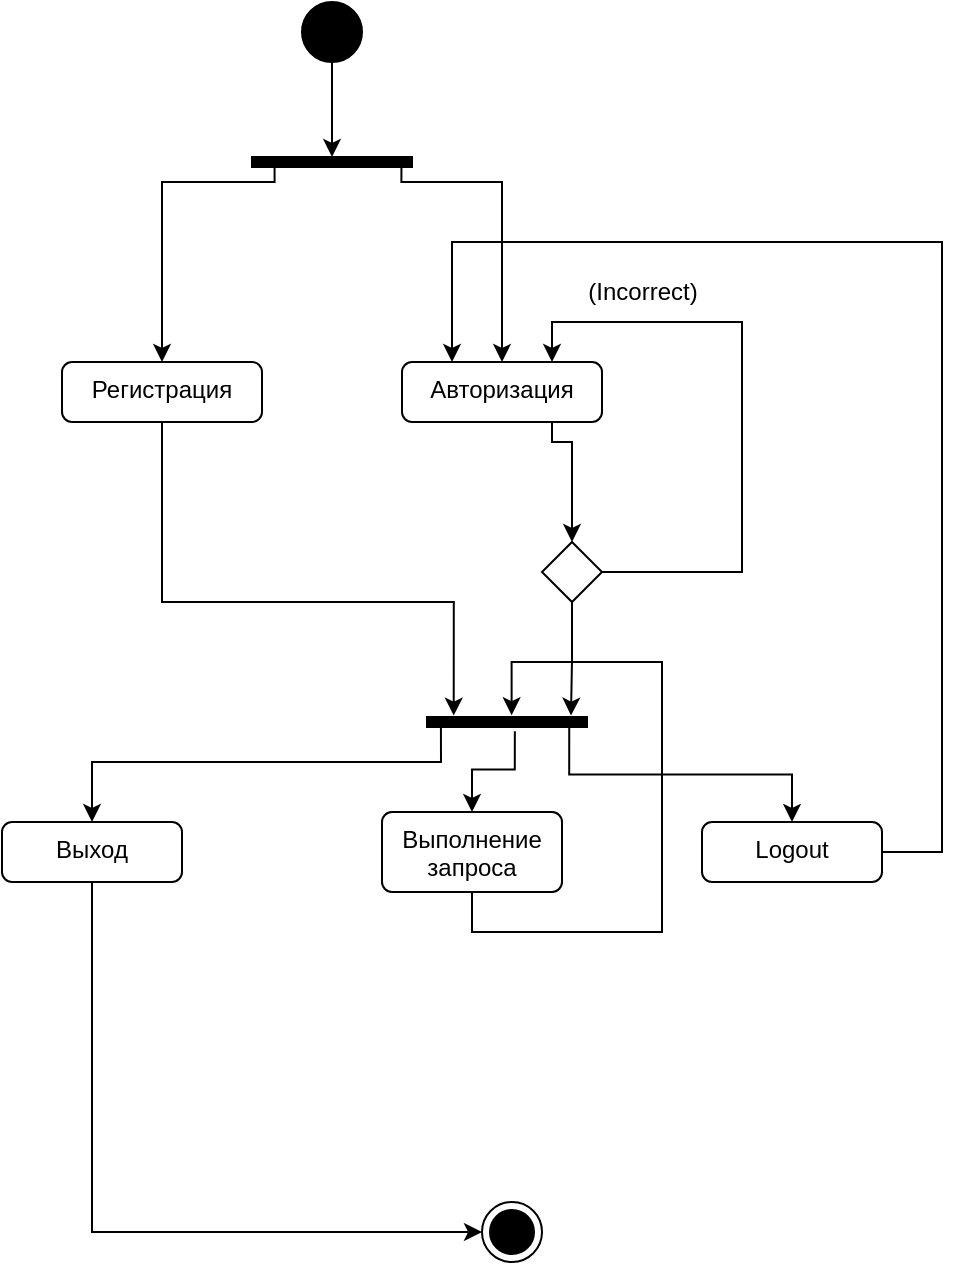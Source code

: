 <mxfile version="21.1.5" type="device">
  <diagram name="Страница 1" id="gmkHwQTcVj1dkQjCzml6">
    <mxGraphModel dx="1050" dy="573" grid="1" gridSize="10" guides="1" tooltips="1" connect="1" arrows="1" fold="1" page="1" pageScale="1" pageWidth="827" pageHeight="1169" math="0" shadow="0">
      <root>
        <mxCell id="0" />
        <mxCell id="1" parent="0" />
        <mxCell id="3z98R1lWK_YbLieF3mV3-7" style="edgeStyle=orthogonalEdgeStyle;rounded=0;orthogonalLoop=1;jettySize=auto;html=1;exitX=0.5;exitY=1;exitDx=0;exitDy=0;" parent="1" source="3z98R1lWK_YbLieF3mV3-2" target="3z98R1lWK_YbLieF3mV3-6" edge="1">
          <mxGeometry relative="1" as="geometry" />
        </mxCell>
        <mxCell id="3z98R1lWK_YbLieF3mV3-2" value="" style="ellipse;fillColor=strokeColor;html=1;" parent="1" vertex="1">
          <mxGeometry x="230" y="30" width="30" height="30" as="geometry" />
        </mxCell>
        <mxCell id="3z98R1lWK_YbLieF3mV3-27" style="edgeStyle=orthogonalEdgeStyle;rounded=0;orthogonalLoop=1;jettySize=auto;html=1;exitX=0.5;exitY=1;exitDx=0;exitDy=0;entryX=-0.14;entryY=0.833;entryDx=0;entryDy=0;entryPerimeter=0;" parent="1" source="3z98R1lWK_YbLieF3mV3-4" target="3z98R1lWK_YbLieF3mV3-26" edge="1">
          <mxGeometry relative="1" as="geometry">
            <Array as="points">
              <mxPoint x="160" y="330" />
              <mxPoint x="306" y="330" />
            </Array>
          </mxGeometry>
        </mxCell>
        <mxCell id="3z98R1lWK_YbLieF3mV3-4" value="Регистрация" style="html=1;align=center;verticalAlign=top;rounded=1;absoluteArcSize=1;arcSize=10;dashed=0;whiteSpace=wrap;" parent="1" vertex="1">
          <mxGeometry x="110" y="210" width="100" height="30" as="geometry" />
        </mxCell>
        <mxCell id="3z98R1lWK_YbLieF3mV3-6" value="" style="html=1;points=[];perimeter=orthogonalPerimeter;fillColor=strokeColor;rotation=90;" parent="1" vertex="1">
          <mxGeometry x="242.5" y="70" width="5" height="80" as="geometry" />
        </mxCell>
        <mxCell id="3z98R1lWK_YbLieF3mV3-10" style="edgeStyle=orthogonalEdgeStyle;rounded=0;orthogonalLoop=1;jettySize=auto;html=1;entryX=0.5;entryY=0;entryDx=0;entryDy=0;exitX=0.82;exitY=0.859;exitDx=0;exitDy=0;exitPerimeter=0;" parent="1" source="3z98R1lWK_YbLieF3mV3-6" target="3z98R1lWK_YbLieF3mV3-4" edge="1">
          <mxGeometry relative="1" as="geometry">
            <mxPoint x="140" y="130" as="sourcePoint" />
            <mxPoint x="211" y="102" as="targetPoint" />
            <Array as="points">
              <mxPoint x="216" y="120" />
              <mxPoint x="160" y="120" />
            </Array>
          </mxGeometry>
        </mxCell>
        <mxCell id="3z98R1lWK_YbLieF3mV3-17" style="edgeStyle=orthogonalEdgeStyle;rounded=0;orthogonalLoop=1;jettySize=auto;html=1;exitX=0.75;exitY=1;exitDx=0;exitDy=0;entryX=0.5;entryY=0;entryDx=0;entryDy=0;" parent="1" source="3z98R1lWK_YbLieF3mV3-11" target="3z98R1lWK_YbLieF3mV3-16" edge="1">
          <mxGeometry relative="1" as="geometry">
            <Array as="points">
              <mxPoint x="365" y="250" />
            </Array>
          </mxGeometry>
        </mxCell>
        <mxCell id="3z98R1lWK_YbLieF3mV3-11" value="Авторизация" style="html=1;align=center;verticalAlign=top;rounded=1;absoluteArcSize=1;arcSize=10;dashed=0;whiteSpace=wrap;" parent="1" vertex="1">
          <mxGeometry x="280" y="210" width="100" height="30" as="geometry" />
        </mxCell>
        <mxCell id="3z98R1lWK_YbLieF3mV3-12" style="edgeStyle=orthogonalEdgeStyle;rounded=0;orthogonalLoop=1;jettySize=auto;html=1;exitX=1.033;exitY=0.066;exitDx=0;exitDy=0;exitPerimeter=0;entryX=0.5;entryY=0;entryDx=0;entryDy=0;" parent="1" source="3z98R1lWK_YbLieF3mV3-6" target="3z98R1lWK_YbLieF3mV3-11" edge="1">
          <mxGeometry relative="1" as="geometry">
            <mxPoint x="224" y="126" as="sourcePoint" />
            <mxPoint x="350" y="190" as="targetPoint" />
            <Array as="points">
              <mxPoint x="280" y="120" />
              <mxPoint x="330" y="120" />
            </Array>
          </mxGeometry>
        </mxCell>
        <mxCell id="3z98R1lWK_YbLieF3mV3-18" style="edgeStyle=orthogonalEdgeStyle;rounded=0;orthogonalLoop=1;jettySize=auto;html=1;exitX=1;exitY=0.5;exitDx=0;exitDy=0;entryX=0.75;entryY=0;entryDx=0;entryDy=0;" parent="1" source="3z98R1lWK_YbLieF3mV3-16" target="3z98R1lWK_YbLieF3mV3-11" edge="1">
          <mxGeometry relative="1" as="geometry">
            <Array as="points">
              <mxPoint x="450" y="315" />
              <mxPoint x="450" y="190" />
              <mxPoint x="355" y="190" />
            </Array>
          </mxGeometry>
        </mxCell>
        <mxCell id="3z98R1lWK_YbLieF3mV3-24" style="edgeStyle=orthogonalEdgeStyle;rounded=0;orthogonalLoop=1;jettySize=auto;html=1;exitX=0.5;exitY=1;exitDx=0;exitDy=0;entryX=-0.14;entryY=0.1;entryDx=0;entryDy=0;entryPerimeter=0;" parent="1" source="3z98R1lWK_YbLieF3mV3-16" target="3z98R1lWK_YbLieF3mV3-26" edge="1">
          <mxGeometry relative="1" as="geometry">
            <mxPoint x="365" y="380" as="targetPoint" />
          </mxGeometry>
        </mxCell>
        <mxCell id="3z98R1lWK_YbLieF3mV3-16" value="" style="rhombus;" parent="1" vertex="1">
          <mxGeometry x="350" y="300" width="30" height="30" as="geometry" />
        </mxCell>
        <mxCell id="3z98R1lWK_YbLieF3mV3-19" value="(Incorrect)" style="text;html=1;align=center;verticalAlign=middle;resizable=0;points=[];autosize=1;strokeColor=none;fillColor=none;rotation=0;" parent="1" vertex="1">
          <mxGeometry x="360" y="160" width="80" height="30" as="geometry" />
        </mxCell>
        <mxCell id="3z98R1lWK_YbLieF3mV3-25" value="" style="ellipse;html=1;shape=endState;fillColor=strokeColor;" parent="1" vertex="1">
          <mxGeometry x="320" y="630" width="30" height="30" as="geometry" />
        </mxCell>
        <mxCell id="3z98R1lWK_YbLieF3mV3-26" value="" style="html=1;points=[];perimeter=orthogonalPerimeter;fillColor=strokeColor;rotation=90;" parent="1" vertex="1">
          <mxGeometry x="330" y="350" width="5" height="80" as="geometry" />
        </mxCell>
        <mxCell id="3z98R1lWK_YbLieF3mV3-29" style="edgeStyle=orthogonalEdgeStyle;rounded=0;orthogonalLoop=1;jettySize=auto;html=1;entryX=0.5;entryY=0;entryDx=0;entryDy=0;exitX=1.033;exitY=0.913;exitDx=0;exitDy=0;exitPerimeter=0;" parent="1" source="3z98R1lWK_YbLieF3mV3-26" target="3z98R1lWK_YbLieF3mV3-28" edge="1">
          <mxGeometry relative="1" as="geometry">
            <mxPoint x="110" y="389" as="sourcePoint" />
            <Array as="points">
              <mxPoint x="300" y="410" />
              <mxPoint x="125" y="410" />
            </Array>
          </mxGeometry>
        </mxCell>
        <mxCell id="3z98R1lWK_YbLieF3mV3-30" style="edgeStyle=orthogonalEdgeStyle;rounded=0;orthogonalLoop=1;jettySize=auto;html=1;exitX=0.5;exitY=1;exitDx=0;exitDy=0;entryX=0;entryY=0.5;entryDx=0;entryDy=0;" parent="1" source="3z98R1lWK_YbLieF3mV3-28" target="3z98R1lWK_YbLieF3mV3-25" edge="1">
          <mxGeometry relative="1" as="geometry" />
        </mxCell>
        <mxCell id="3z98R1lWK_YbLieF3mV3-28" value="Выход" style="html=1;align=center;verticalAlign=top;rounded=1;absoluteArcSize=1;arcSize=10;dashed=0;whiteSpace=wrap;" parent="1" vertex="1">
          <mxGeometry x="80" y="440" width="90" height="30" as="geometry" />
        </mxCell>
        <mxCell id="3z98R1lWK_YbLieF3mV3-33" style="edgeStyle=orthogonalEdgeStyle;rounded=0;orthogonalLoop=1;jettySize=auto;html=1;exitX=1;exitY=0.5;exitDx=0;exitDy=0;entryX=0.25;entryY=0;entryDx=0;entryDy=0;" parent="1" source="3z98R1lWK_YbLieF3mV3-31" target="3z98R1lWK_YbLieF3mV3-11" edge="1">
          <mxGeometry relative="1" as="geometry">
            <mxPoint x="520" y="120" as="targetPoint" />
            <Array as="points">
              <mxPoint x="550" y="455" />
              <mxPoint x="550" y="150" />
              <mxPoint x="305" y="150" />
            </Array>
          </mxGeometry>
        </mxCell>
        <mxCell id="T4KvEUZQm4I9WKevcf9Y-1" style="edgeStyle=orthogonalEdgeStyle;rounded=0;orthogonalLoop=1;jettySize=auto;html=1;entryX=0.5;entryY=0;entryDx=0;entryDy=0;exitX=0.94;exitY=0.111;exitDx=0;exitDy=0;exitPerimeter=0;" edge="1" parent="1" source="3z98R1lWK_YbLieF3mV3-26" target="3z98R1lWK_YbLieF3mV3-31">
          <mxGeometry relative="1" as="geometry">
            <mxPoint x="410" y="390" as="targetPoint" />
            <mxPoint x="370" y="410" as="sourcePoint" />
          </mxGeometry>
        </mxCell>
        <mxCell id="3z98R1lWK_YbLieF3mV3-31" value="Logout" style="html=1;align=center;verticalAlign=top;rounded=1;absoluteArcSize=1;arcSize=10;dashed=0;whiteSpace=wrap;" parent="1" vertex="1">
          <mxGeometry x="430" y="440" width="90" height="30" as="geometry" />
        </mxCell>
        <mxCell id="T4KvEUZQm4I9WKevcf9Y-2" style="edgeStyle=orthogonalEdgeStyle;rounded=0;orthogonalLoop=1;jettySize=auto;html=1;exitX=1.42;exitY=0.451;exitDx=0;exitDy=0;exitPerimeter=0;entryX=0.5;entryY=0;entryDx=0;entryDy=0;" edge="1" parent="1" source="3z98R1lWK_YbLieF3mV3-26" target="3z98R1lWK_YbLieF3mV3-34">
          <mxGeometry relative="1" as="geometry">
            <mxPoint x="420" y="520" as="sourcePoint" />
            <mxPoint x="310" y="510" as="targetPoint" />
          </mxGeometry>
        </mxCell>
        <mxCell id="T4KvEUZQm4I9WKevcf9Y-3" style="edgeStyle=orthogonalEdgeStyle;rounded=0;orthogonalLoop=1;jettySize=auto;html=1;exitX=0.5;exitY=1;exitDx=0;exitDy=0;entryX=-0.18;entryY=0.471;entryDx=0;entryDy=0;entryPerimeter=0;" edge="1" parent="1" source="3z98R1lWK_YbLieF3mV3-34" target="3z98R1lWK_YbLieF3mV3-26">
          <mxGeometry relative="1" as="geometry">
            <mxPoint x="390" y="280" as="targetPoint" />
            <Array as="points">
              <mxPoint x="315" y="495" />
              <mxPoint x="410" y="495" />
              <mxPoint x="410" y="360" />
              <mxPoint x="335" y="360" />
            </Array>
          </mxGeometry>
        </mxCell>
        <mxCell id="3z98R1lWK_YbLieF3mV3-34" value="Выполнение запроса" style="html=1;align=center;verticalAlign=top;rounded=1;absoluteArcSize=1;arcSize=10;dashed=0;whiteSpace=wrap;" parent="1" vertex="1">
          <mxGeometry x="270" y="435" width="90" height="40" as="geometry" />
        </mxCell>
      </root>
    </mxGraphModel>
  </diagram>
</mxfile>

